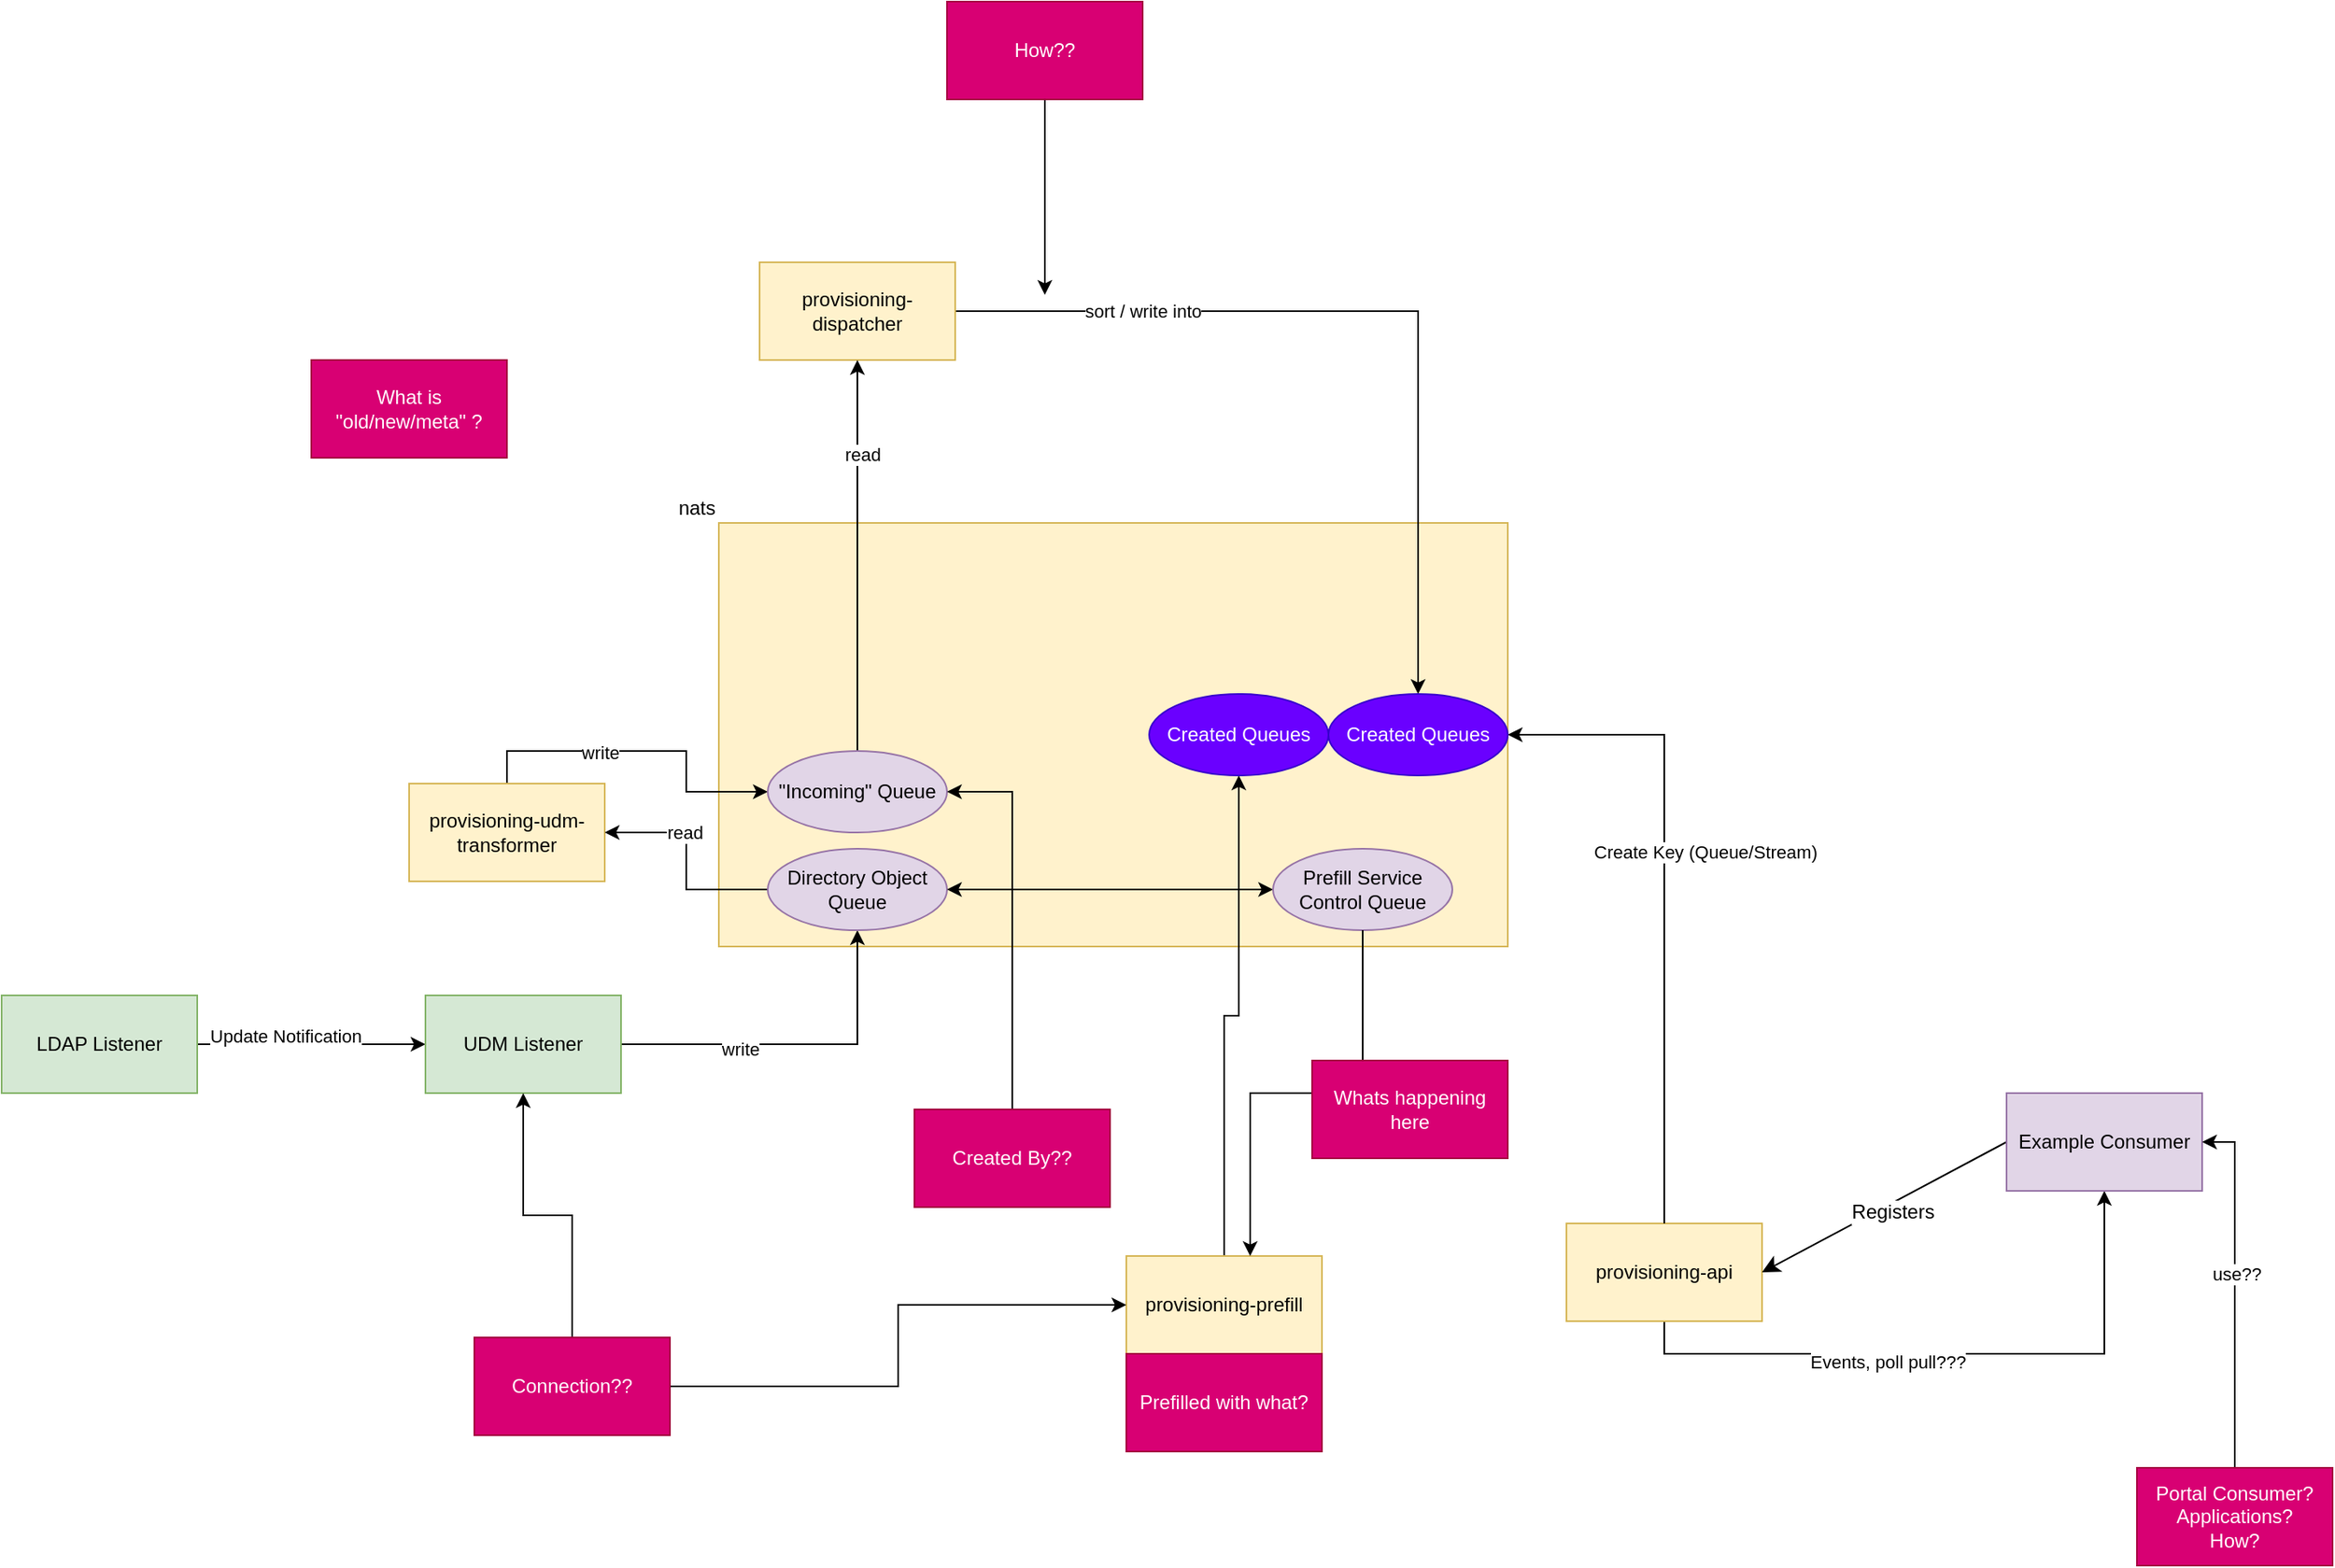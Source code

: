 <mxfile version="27.0.5">
  <diagram name="Page-1" id="LfioOEpU_xqTCD_qNKaV">
    <mxGraphModel dx="2521" dy="2147" grid="1" gridSize="10" guides="1" tooltips="1" connect="1" arrows="1" fold="1" page="1" pageScale="1" pageWidth="850" pageHeight="1100" math="0" shadow="0">
      <root>
        <mxCell id="0" />
        <mxCell id="1" parent="0" />
        <mxCell id="d-giCy21W4FM3soPrq_8-1" value="nats" style="rounded=0;whiteSpace=wrap;html=1;fillColor=#fff2cc;strokeColor=#d6b656;labelPosition=left;verticalLabelPosition=top;align=right;verticalAlign=bottom;" vertex="1" parent="1">
          <mxGeometry x="-10" y="100" width="484" height="260" as="geometry" />
        </mxCell>
        <mxCell id="d-giCy21W4FM3soPrq_8-55" style="edgeStyle=orthogonalEdgeStyle;rounded=0;orthogonalLoop=1;jettySize=auto;html=1;exitX=0.5;exitY=0;exitDx=0;exitDy=0;entryX=0.5;entryY=1;entryDx=0;entryDy=0;" edge="1" parent="1" source="d-giCy21W4FM3soPrq_8-2" target="d-giCy21W4FM3soPrq_8-52">
          <mxGeometry relative="1" as="geometry" />
        </mxCell>
        <mxCell id="d-giCy21W4FM3soPrq_8-2" value="provisioning-prefill" style="rounded=0;whiteSpace=wrap;html=1;fillColor=#fff2cc;strokeColor=#d6b656;" vertex="1" parent="1">
          <mxGeometry x="240" y="550" width="120" height="60" as="geometry" />
        </mxCell>
        <mxCell id="d-giCy21W4FM3soPrq_8-13" style="edgeStyle=orthogonalEdgeStyle;rounded=0;orthogonalLoop=1;jettySize=auto;html=1;exitX=0.5;exitY=1;exitDx=0;exitDy=0;" edge="1" parent="1" source="d-giCy21W4FM3soPrq_8-3" target="d-giCy21W4FM3soPrq_8-9">
          <mxGeometry relative="1" as="geometry" />
        </mxCell>
        <mxCell id="d-giCy21W4FM3soPrq_8-14" value="Events, poll pull???" style="edgeLabel;html=1;align=center;verticalAlign=middle;resizable=0;points=[];" vertex="1" connectable="0" parent="d-giCy21W4FM3soPrq_8-13">
          <mxGeometry x="-0.195" y="-5" relative="1" as="geometry">
            <mxPoint as="offset" />
          </mxGeometry>
        </mxCell>
        <mxCell id="d-giCy21W4FM3soPrq_8-3" value="provisioning-api" style="rounded=0;whiteSpace=wrap;html=1;fillColor=#fff2cc;strokeColor=#d6b656;" vertex="1" parent="1">
          <mxGeometry x="510" y="530" width="120" height="60" as="geometry" />
        </mxCell>
        <mxCell id="d-giCy21W4FM3soPrq_8-11" style="edgeStyle=orthogonalEdgeStyle;rounded=0;orthogonalLoop=1;jettySize=auto;html=1;exitX=0.5;exitY=0;exitDx=0;exitDy=0;entryX=1;entryY=0.5;entryDx=0;entryDy=0;" edge="1" parent="1" source="d-giCy21W4FM3soPrq_8-3" target="d-giCy21W4FM3soPrq_8-1">
          <mxGeometry relative="1" as="geometry" />
        </mxCell>
        <mxCell id="d-giCy21W4FM3soPrq_8-12" value="Create Key (Queue/Stream)" style="edgeLabel;html=1;align=center;verticalAlign=middle;resizable=0;points=[];" vertex="1" connectable="0" parent="d-giCy21W4FM3soPrq_8-11">
          <mxGeometry x="0.361" y="4" relative="1" as="geometry">
            <mxPoint x="29" y="41" as="offset" />
          </mxGeometry>
        </mxCell>
        <mxCell id="d-giCy21W4FM3soPrq_8-37" style="edgeStyle=orthogonalEdgeStyle;rounded=0;orthogonalLoop=1;jettySize=auto;html=1;exitX=1;exitY=0.5;exitDx=0;exitDy=0;" edge="1" parent="1" source="d-giCy21W4FM3soPrq_8-4" target="d-giCy21W4FM3soPrq_8-28">
          <mxGeometry relative="1" as="geometry" />
        </mxCell>
        <mxCell id="d-giCy21W4FM3soPrq_8-38" value="sort / write into" style="edgeLabel;html=1;align=center;verticalAlign=middle;resizable=0;points=[];" vertex="1" connectable="0" parent="d-giCy21W4FM3soPrq_8-37">
          <mxGeometry x="-0.774" y="4" relative="1" as="geometry">
            <mxPoint x="56" y="4" as="offset" />
          </mxGeometry>
        </mxCell>
        <mxCell id="d-giCy21W4FM3soPrq_8-4" value="provisioning-dispatcher" style="whiteSpace=wrap;html=1;fillColor=#fff2cc;strokeColor=#d6b656;" vertex="1" parent="1">
          <mxGeometry x="15" y="-60" width="120" height="60" as="geometry" />
        </mxCell>
        <mxCell id="d-giCy21W4FM3soPrq_8-21" style="edgeStyle=orthogonalEdgeStyle;rounded=0;orthogonalLoop=1;jettySize=auto;html=1;exitX=0.5;exitY=0;exitDx=0;exitDy=0;" edge="1" parent="1" source="d-giCy21W4FM3soPrq_8-5" target="d-giCy21W4FM3soPrq_8-19">
          <mxGeometry relative="1" as="geometry" />
        </mxCell>
        <mxCell id="d-giCy21W4FM3soPrq_8-22" value="write" style="edgeLabel;html=1;align=center;verticalAlign=middle;resizable=0;points=[];" vertex="1" connectable="0" parent="d-giCy21W4FM3soPrq_8-21">
          <mxGeometry x="-0.249" y="-1" relative="1" as="geometry">
            <mxPoint as="offset" />
          </mxGeometry>
        </mxCell>
        <mxCell id="d-giCy21W4FM3soPrq_8-5" value="provisioning-udm-transformer" style="rounded=0;whiteSpace=wrap;html=1;fillColor=#fff2cc;strokeColor=#d6b656;" vertex="1" parent="1">
          <mxGeometry x="-200" y="260" width="120" height="60" as="geometry" />
        </mxCell>
        <mxCell id="d-giCy21W4FM3soPrq_8-17" style="edgeStyle=orthogonalEdgeStyle;rounded=0;orthogonalLoop=1;jettySize=auto;html=1;exitX=1;exitY=0.5;exitDx=0;exitDy=0;entryX=0;entryY=0.5;entryDx=0;entryDy=0;" edge="1" parent="1" source="d-giCy21W4FM3soPrq_8-6" target="d-giCy21W4FM3soPrq_8-15">
          <mxGeometry relative="1" as="geometry" />
        </mxCell>
        <mxCell id="d-giCy21W4FM3soPrq_8-18" value="Update Notification" style="edgeLabel;html=1;align=center;verticalAlign=middle;resizable=0;points=[];" vertex="1" connectable="0" parent="d-giCy21W4FM3soPrq_8-17">
          <mxGeometry x="-0.229" y="5" relative="1" as="geometry">
            <mxPoint as="offset" />
          </mxGeometry>
        </mxCell>
        <mxCell id="d-giCy21W4FM3soPrq_8-6" value="LDAP Listener" style="rounded=0;whiteSpace=wrap;html=1;fillColor=#d5e8d4;strokeColor=#82b366;" vertex="1" parent="1">
          <mxGeometry x="-450" y="390" width="120" height="60" as="geometry" />
        </mxCell>
        <mxCell id="d-giCy21W4FM3soPrq_8-7" style="edgeStyle=none;curved=0;rounded=0;orthogonalLoop=1;jettySize=auto;html=1;exitX=0;exitY=0.5;exitDx=0;exitDy=0;entryX=1;entryY=0.5;entryDx=0;entryDy=0;fontSize=12;startSize=8;endSize=8;" edge="1" parent="1" source="d-giCy21W4FM3soPrq_8-9" target="d-giCy21W4FM3soPrq_8-3">
          <mxGeometry relative="1" as="geometry" />
        </mxCell>
        <mxCell id="d-giCy21W4FM3soPrq_8-8" value="Registers" style="edgeLabel;html=1;align=center;verticalAlign=middle;resizable=0;points=[];fontSize=12;" vertex="1" connectable="0" parent="d-giCy21W4FM3soPrq_8-7">
          <mxGeometry x="-0.035" y="5" relative="1" as="geometry">
            <mxPoint as="offset" />
          </mxGeometry>
        </mxCell>
        <mxCell id="d-giCy21W4FM3soPrq_8-9" value="Example Consumer" style="rounded=0;whiteSpace=wrap;html=1;fillColor=#e1d5e7;strokeColor=#9673a6;" vertex="1" parent="1">
          <mxGeometry x="780" y="450" width="120" height="60" as="geometry" />
        </mxCell>
        <mxCell id="d-giCy21W4FM3soPrq_8-25" style="edgeStyle=orthogonalEdgeStyle;rounded=0;orthogonalLoop=1;jettySize=auto;html=1;exitX=1;exitY=0.5;exitDx=0;exitDy=0;entryX=0.5;entryY=1;entryDx=0;entryDy=0;" edge="1" parent="1" source="d-giCy21W4FM3soPrq_8-15" target="d-giCy21W4FM3soPrq_8-16">
          <mxGeometry relative="1" as="geometry" />
        </mxCell>
        <mxCell id="d-giCy21W4FM3soPrq_8-26" value="write" style="edgeLabel;html=1;align=center;verticalAlign=middle;resizable=0;points=[];" vertex="1" connectable="0" parent="d-giCy21W4FM3soPrq_8-25">
          <mxGeometry x="-0.321" y="-3" relative="1" as="geometry">
            <mxPoint as="offset" />
          </mxGeometry>
        </mxCell>
        <mxCell id="d-giCy21W4FM3soPrq_8-15" value="UDM Listener" style="rounded=0;whiteSpace=wrap;html=1;fillColor=#d5e8d4;strokeColor=#82b366;" vertex="1" parent="1">
          <mxGeometry x="-190" y="390" width="120" height="60" as="geometry" />
        </mxCell>
        <mxCell id="d-giCy21W4FM3soPrq_8-23" style="edgeStyle=orthogonalEdgeStyle;rounded=0;orthogonalLoop=1;jettySize=auto;html=1;exitX=0;exitY=0.5;exitDx=0;exitDy=0;" edge="1" parent="1" source="d-giCy21W4FM3soPrq_8-16" target="d-giCy21W4FM3soPrq_8-5">
          <mxGeometry relative="1" as="geometry" />
        </mxCell>
        <mxCell id="d-giCy21W4FM3soPrq_8-24" value="read" style="edgeLabel;html=1;align=center;verticalAlign=middle;resizable=0;points=[];" vertex="1" connectable="0" parent="d-giCy21W4FM3soPrq_8-23">
          <mxGeometry x="0.274" relative="1" as="geometry">
            <mxPoint as="offset" />
          </mxGeometry>
        </mxCell>
        <mxCell id="d-giCy21W4FM3soPrq_8-16" value="Directory Object Queue" style="ellipse;whiteSpace=wrap;html=1;fillColor=#e1d5e7;strokeColor=#9673a6;" vertex="1" parent="1">
          <mxGeometry x="20" y="300" width="110" height="50" as="geometry" />
        </mxCell>
        <mxCell id="d-giCy21W4FM3soPrq_8-35" style="edgeStyle=orthogonalEdgeStyle;rounded=0;orthogonalLoop=1;jettySize=auto;html=1;exitX=0.5;exitY=0;exitDx=0;exitDy=0;" edge="1" parent="1" source="d-giCy21W4FM3soPrq_8-19" target="d-giCy21W4FM3soPrq_8-4">
          <mxGeometry relative="1" as="geometry" />
        </mxCell>
        <mxCell id="d-giCy21W4FM3soPrq_8-36" value="read" style="edgeLabel;html=1;align=center;verticalAlign=middle;resizable=0;points=[];" vertex="1" connectable="0" parent="d-giCy21W4FM3soPrq_8-35">
          <mxGeometry x="0.517" y="-3" relative="1" as="geometry">
            <mxPoint as="offset" />
          </mxGeometry>
        </mxCell>
        <mxCell id="d-giCy21W4FM3soPrq_8-19" value="&quot;Incoming&quot; Queue" style="ellipse;whiteSpace=wrap;html=1;fillColor=#e1d5e7;strokeColor=#9673a6;" vertex="1" parent="1">
          <mxGeometry x="20" y="240" width="110" height="50" as="geometry" />
        </mxCell>
        <mxCell id="d-giCy21W4FM3soPrq_8-28" value="Created Queues" style="ellipse;whiteSpace=wrap;html=1;fillColor=#6a00ff;strokeColor=#3700CC;fontColor=#ffffff;" vertex="1" parent="1">
          <mxGeometry x="364" y="205" width="110" height="50" as="geometry" />
        </mxCell>
        <mxCell id="d-giCy21W4FM3soPrq_8-32" style="edgeStyle=orthogonalEdgeStyle;rounded=0;orthogonalLoop=1;jettySize=auto;html=1;exitX=0.5;exitY=0;exitDx=0;exitDy=0;entryX=1;entryY=0.5;entryDx=0;entryDy=0;" edge="1" parent="1" source="d-giCy21W4FM3soPrq_8-31" target="d-giCy21W4FM3soPrq_8-16">
          <mxGeometry relative="1" as="geometry" />
        </mxCell>
        <mxCell id="d-giCy21W4FM3soPrq_8-33" style="edgeStyle=orthogonalEdgeStyle;rounded=0;orthogonalLoop=1;jettySize=auto;html=1;exitX=0.5;exitY=0;exitDx=0;exitDy=0;entryX=1;entryY=0.5;entryDx=0;entryDy=0;" edge="1" parent="1" source="d-giCy21W4FM3soPrq_8-31" target="d-giCy21W4FM3soPrq_8-19">
          <mxGeometry relative="1" as="geometry" />
        </mxCell>
        <mxCell id="d-giCy21W4FM3soPrq_8-42" style="edgeStyle=orthogonalEdgeStyle;rounded=0;orthogonalLoop=1;jettySize=auto;html=1;exitX=0.5;exitY=0;exitDx=0;exitDy=0;entryX=0;entryY=0.5;entryDx=0;entryDy=0;" edge="1" parent="1" source="d-giCy21W4FM3soPrq_8-31" target="d-giCy21W4FM3soPrq_8-41">
          <mxGeometry relative="1" as="geometry" />
        </mxCell>
        <mxCell id="d-giCy21W4FM3soPrq_8-31" value="Created By??" style="rounded=0;whiteSpace=wrap;html=1;fillColor=#d80073;strokeColor=#A50040;fontColor=#ffffff;" vertex="1" parent="1">
          <mxGeometry x="110" y="460" width="120" height="60" as="geometry" />
        </mxCell>
        <mxCell id="d-giCy21W4FM3soPrq_8-40" style="edgeStyle=orthogonalEdgeStyle;rounded=0;orthogonalLoop=1;jettySize=auto;html=1;exitX=0.5;exitY=1;exitDx=0;exitDy=0;" edge="1" parent="1" source="d-giCy21W4FM3soPrq_8-39">
          <mxGeometry relative="1" as="geometry">
            <mxPoint x="190" y="-40" as="targetPoint" />
          </mxGeometry>
        </mxCell>
        <mxCell id="d-giCy21W4FM3soPrq_8-39" value="How??" style="rounded=0;whiteSpace=wrap;html=1;fillColor=#d80073;strokeColor=#A50040;fontColor=#ffffff;" vertex="1" parent="1">
          <mxGeometry x="130" y="-220" width="120" height="60" as="geometry" />
        </mxCell>
        <mxCell id="d-giCy21W4FM3soPrq_8-41" value="Prefill Service Control Queue" style="ellipse;whiteSpace=wrap;html=1;fillColor=#e1d5e7;strokeColor=#9673a6;" vertex="1" parent="1">
          <mxGeometry x="330" y="300" width="110" height="50" as="geometry" />
        </mxCell>
        <mxCell id="d-giCy21W4FM3soPrq_8-46" style="edgeStyle=orthogonalEdgeStyle;rounded=0;orthogonalLoop=1;jettySize=auto;html=1;exitX=0.5;exitY=0;exitDx=0;exitDy=0;" edge="1" parent="1" source="d-giCy21W4FM3soPrq_8-45" target="d-giCy21W4FM3soPrq_8-15">
          <mxGeometry relative="1" as="geometry" />
        </mxCell>
        <mxCell id="d-giCy21W4FM3soPrq_8-47" style="edgeStyle=orthogonalEdgeStyle;rounded=0;orthogonalLoop=1;jettySize=auto;html=1;exitX=1;exitY=0.5;exitDx=0;exitDy=0;" edge="1" parent="1" source="d-giCy21W4FM3soPrq_8-45" target="d-giCy21W4FM3soPrq_8-2">
          <mxGeometry relative="1" as="geometry" />
        </mxCell>
        <mxCell id="d-giCy21W4FM3soPrq_8-45" value="Connection??" style="rounded=0;whiteSpace=wrap;html=1;fillColor=#d80073;strokeColor=#A50040;fontColor=#ffffff;" vertex="1" parent="1">
          <mxGeometry x="-160" y="600" width="120" height="60" as="geometry" />
        </mxCell>
        <mxCell id="d-giCy21W4FM3soPrq_8-49" style="edgeStyle=orthogonalEdgeStyle;rounded=0;orthogonalLoop=1;jettySize=auto;html=1;exitX=0.5;exitY=0;exitDx=0;exitDy=0;entryX=1;entryY=0.5;entryDx=0;entryDy=0;" edge="1" parent="1" source="d-giCy21W4FM3soPrq_8-48" target="d-giCy21W4FM3soPrq_8-9">
          <mxGeometry relative="1" as="geometry" />
        </mxCell>
        <mxCell id="d-giCy21W4FM3soPrq_8-50" value="use??" style="edgeLabel;html=1;align=center;verticalAlign=middle;resizable=0;points=[];" vertex="1" connectable="0" parent="d-giCy21W4FM3soPrq_8-49">
          <mxGeometry x="0.082" y="-1" relative="1" as="geometry">
            <mxPoint as="offset" />
          </mxGeometry>
        </mxCell>
        <mxCell id="d-giCy21W4FM3soPrq_8-48" value="Portal Consumer?&lt;br&gt;Applications?&lt;br&gt;How?" style="rounded=0;whiteSpace=wrap;html=1;fillColor=#d80073;strokeColor=#A50040;fontColor=#ffffff;" vertex="1" parent="1">
          <mxGeometry x="860" y="680" width="120" height="60" as="geometry" />
        </mxCell>
        <mxCell id="d-giCy21W4FM3soPrq_8-51" value="What is &quot;old/new/meta&quot; ?" style="rounded=0;whiteSpace=wrap;html=1;fillColor=#d80073;strokeColor=#A50040;fontColor=#ffffff;" vertex="1" parent="1">
          <mxGeometry x="-260" width="120" height="60" as="geometry" />
        </mxCell>
        <mxCell id="d-giCy21W4FM3soPrq_8-52" value="Created Queues" style="ellipse;whiteSpace=wrap;html=1;fillColor=#6a00ff;strokeColor=#3700CC;fontColor=#ffffff;" vertex="1" parent="1">
          <mxGeometry x="254" y="205" width="110" height="50" as="geometry" />
        </mxCell>
        <mxCell id="d-giCy21W4FM3soPrq_8-53" style="edgeStyle=orthogonalEdgeStyle;rounded=0;orthogonalLoop=1;jettySize=auto;html=1;exitX=0.5;exitY=1;exitDx=0;exitDy=0;entryX=0.633;entryY=0;entryDx=0;entryDy=0;entryPerimeter=0;" edge="1" parent="1" source="d-giCy21W4FM3soPrq_8-41" target="d-giCy21W4FM3soPrq_8-2">
          <mxGeometry relative="1" as="geometry" />
        </mxCell>
        <mxCell id="d-giCy21W4FM3soPrq_8-54" value="Whats happening&lt;div&gt;here&lt;/div&gt;" style="rounded=0;whiteSpace=wrap;html=1;fillColor=#d80073;strokeColor=#A50040;fontColor=#ffffff;" vertex="1" parent="1">
          <mxGeometry x="354" y="430" width="120" height="60" as="geometry" />
        </mxCell>
        <mxCell id="d-giCy21W4FM3soPrq_8-56" value="Prefilled with what?" style="rounded=0;whiteSpace=wrap;html=1;fillColor=#d80073;strokeColor=#A50040;fontColor=#ffffff;" vertex="1" parent="1">
          <mxGeometry x="240" y="610" width="120" height="60" as="geometry" />
        </mxCell>
      </root>
    </mxGraphModel>
  </diagram>
</mxfile>
